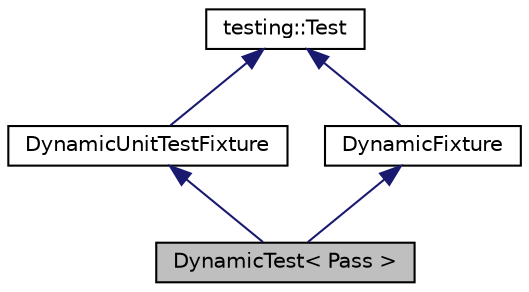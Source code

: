digraph "DynamicTest&lt; Pass &gt;"
{
  edge [fontname="Helvetica",fontsize="10",labelfontname="Helvetica",labelfontsize="10"];
  node [fontname="Helvetica",fontsize="10",shape=record];
  Node4 [label="DynamicTest\< Pass \>",height=0.2,width=0.4,color="black", fillcolor="grey75", style="filled", fontcolor="black"];
  Node5 -> Node4 [dir="back",color="midnightblue",fontsize="10",style="solid",fontname="Helvetica"];
  Node5 [label="DynamicUnitTestFixture",height=0.2,width=0.4,color="black", fillcolor="white", style="filled",URL="$class_dynamic_unit_test_fixture.html"];
  Node6 -> Node5 [dir="back",color="midnightblue",fontsize="10",style="solid",fontname="Helvetica"];
  Node6 [label="testing::Test",height=0.2,width=0.4,color="black", fillcolor="white", style="filled",URL="$classtesting_1_1_test.html"];
  Node7 -> Node4 [dir="back",color="midnightblue",fontsize="10",style="solid",fontname="Helvetica"];
  Node7 [label="DynamicFixture",height=0.2,width=0.4,color="black", fillcolor="white", style="filled",URL="$class_dynamic_fixture.html"];
  Node6 -> Node7 [dir="back",color="midnightblue",fontsize="10",style="solid",fontname="Helvetica"];
}
